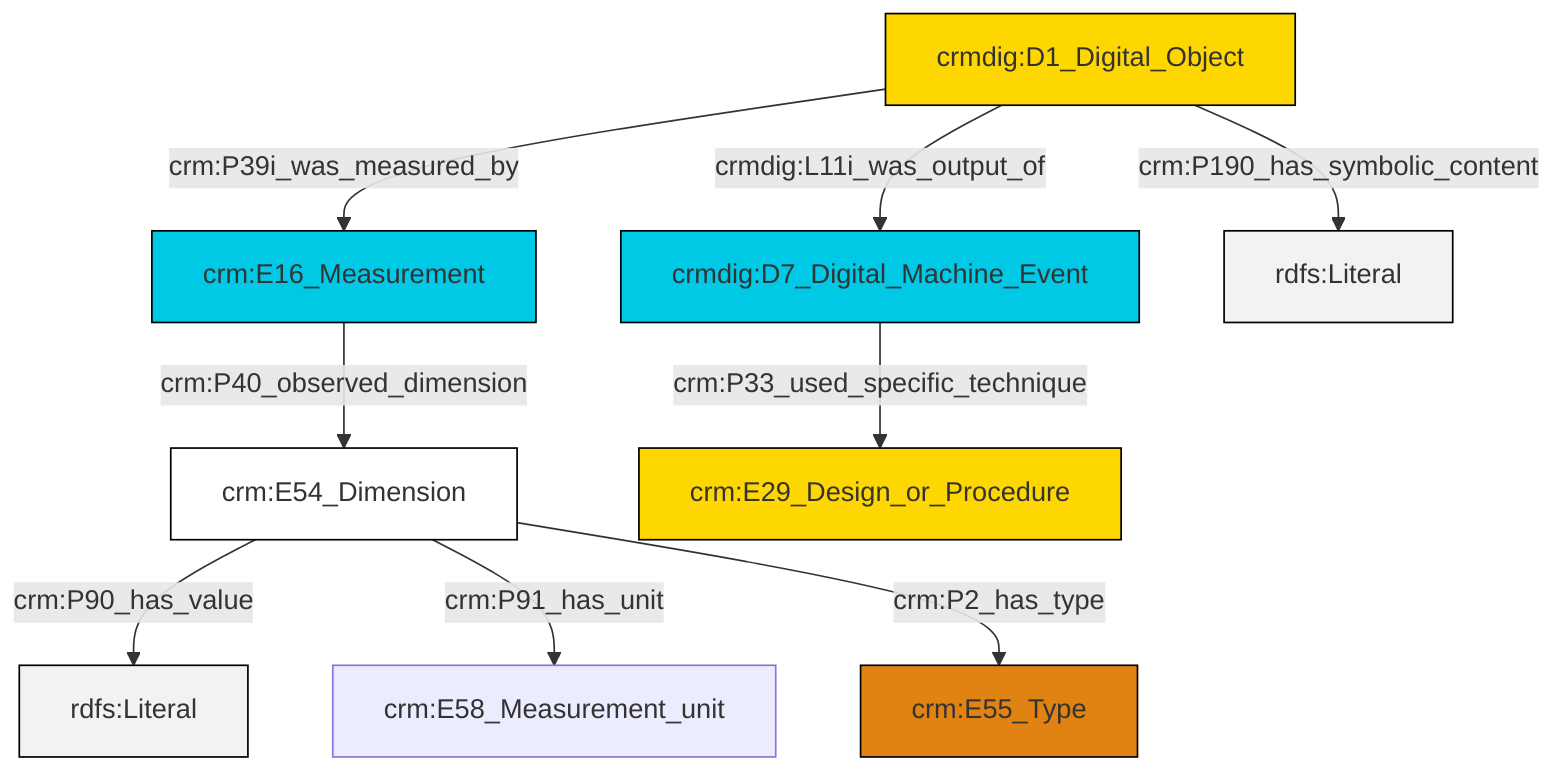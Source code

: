 graph TD
classDef Literal fill:#f2f2f2,stroke:#000000;
classDef CRM_Entity fill:#FFFFFF,stroke:#000000;
classDef Temporal_Entity fill:#00C9E6, stroke:#000000;
classDef Type fill:#E18312, stroke:#000000;
classDef Time-Span fill:#2C9C91, stroke:#000000;
classDef Appellation fill:#FFEB7F, stroke:#000000;
classDef Place fill:#008836, stroke:#000000;
classDef Persistent_Item fill:#B266B2, stroke:#000000;
classDef Conceptual_Object fill:#FFD700, stroke:#000000;
classDef Physical_Thing fill:#D2B48C, stroke:#000000;
classDef Actor fill:#f58aad, stroke:#000000;
classDef PC_Classes fill:#4ce600, stroke:#000000;
classDef Multi fill:#cccccc,stroke:#000000;

0["crm:E54_Dimension"]:::CRM_Entity -->|crm:P90_has_value| 1[rdfs:Literal]:::Literal
2["crmdig:D1_Digital_Object"]:::Conceptual_Object -->|crmdig:L11i_was_output_of| 4["crmdig:D7_Digital_Machine_Event"]:::Temporal_Entity
5["crm:E16_Measurement"]:::Temporal_Entity -->|crm:P40_observed_dimension| 0["crm:E54_Dimension"]:::CRM_Entity
0["crm:E54_Dimension"]:::CRM_Entity -->|crm:P91_has_unit| 6["crm:E58_Measurement_unit"]:::Default
4["crmdig:D7_Digital_Machine_Event"]:::Temporal_Entity -->|crm:P33_used_specific_technique| 11["crm:E29_Design_or_Procedure"]:::Conceptual_Object
2["crmdig:D1_Digital_Object"]:::Conceptual_Object -->|crm:P190_has_symbolic_content| 14[rdfs:Literal]:::Literal
2["crmdig:D1_Digital_Object"]:::Conceptual_Object -->|crm:P39i_was_measured_by| 5["crm:E16_Measurement"]:::Temporal_Entity
0["crm:E54_Dimension"]:::CRM_Entity -->|crm:P2_has_type| 7["crm:E55_Type"]:::Type
